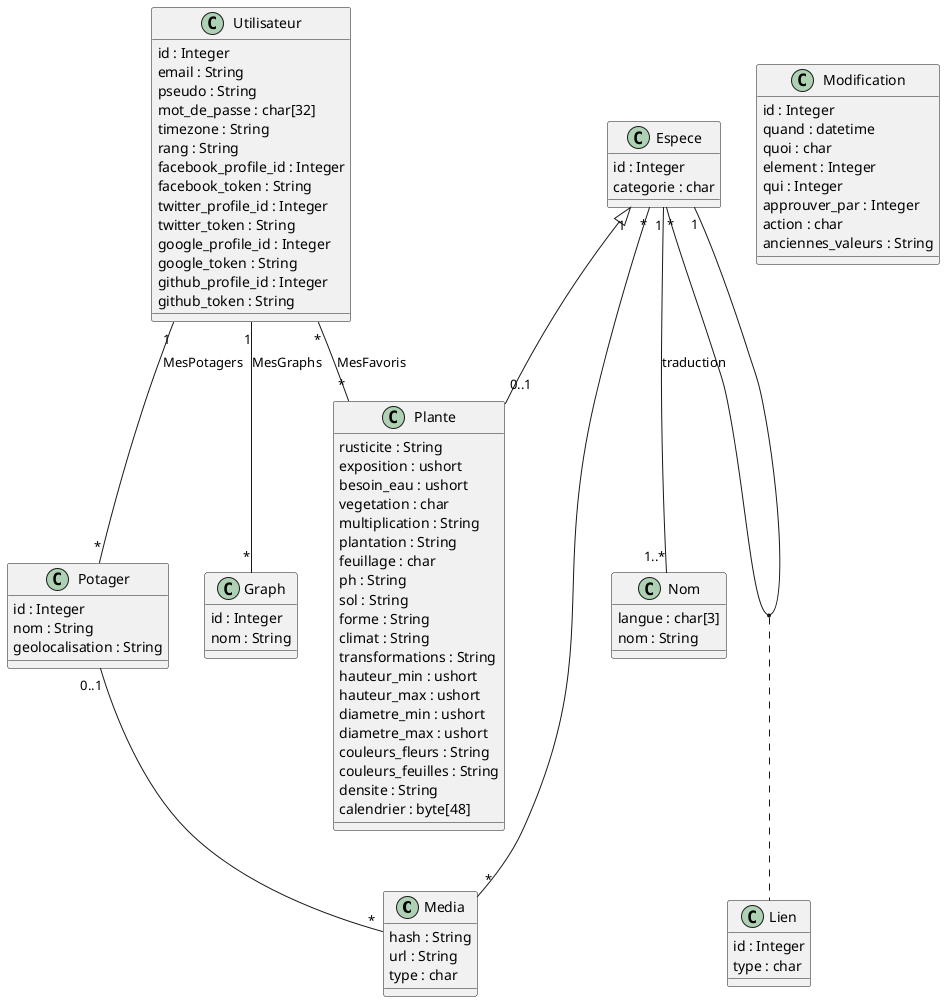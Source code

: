 @startuml Base_de_donnees
' Définition des classes
class Media {
    hash : String
    url : String
    type : char
}
class Potager {
    id : Integer
    nom : String
    /'coordonnées GPS + altitude ==> format à définir
      Pourrait être utile pour un futur service connecté à la météo (pluviométrie, ensoleillement, températures pour éviter gel, ...)
    '/
    geolocalisation : String
}
class Graph {
    id : Integer
    nom : String
}
class Utilisateur {
    id : Integer
    email : String
    pseudo : String
    'SHA256 du mot de passe
    mot_de_passe : char[32]
    'Par exemple : "Europe/Paris", https://en.wikipedia.org/wiki/List_of_tz_database_time_zones
    timezone : String
    /'Rangs qui définit les droits des utilisateurs
        "A" : administrateur
        "E" : peut valider une espèce
        "L" : peut valider un lien
        "M" : peut valider un media
    '/
    rang : String
    'OAuth, les token ont des tailles variables
    'Twitter semble limiter à 50 charactères
    facebook_profile_id : Integer
    facebook_token : String
    twitter_profile_id : Integer
    twitter_token : String
    google_profile_id : Integer
    google_token : String
    github_profile_id : Integer
    github_token : String
}
class Espece {
    id : Integer
    'categorie : P : plant, A : auxiliaire, N : nuisible
    categorie : char
}
'Pour traduire les noms (fra, lat), https://fr.wikipedia.org/wiki/Liste_des_codes_ISO_639-1 (prendre 639-3)
class Nom {
    langue : char[3]
    nom : String
}
class Lien {
    'ID sur le lien pour tracer les modifications
    id : Integer
    /' Relation plante à plante
        "E" : sous-espèce
        "+" : favorise
        "-" : défavorise
        Relation plante à auxiliaire :
        ">" : attire
        Relation nuisible à plante :
        "<" : est attiré par
    '/
    type : char
}
class Plante {
    /'
    R : Résistante (rustique) : Plante résistante au gel. 
    S : À protéger (semi-rustique) : Plante qui supporte la fraîcheur mais qui nécessite une protection contre le gel. 
    F : À rentrer (fragile) : Plante qui craint le froid et qui doit être abritée pendant la saison froide. 
    Rusticité USDA :
    0	a	< -53,9
    0	b	-53,9	-51,1
    1	a	-51,1	-48,3
    1	b	-48,3	-45,6
    2	a	-45,6	-42,8
    2	b	-42,8	-40
    3	a	-40	-37,2
    3	b	-37,2	-34,4
    4	a	-34,4	-31,7
    4	b	-31,7	-28,9
    5	a	-28,9	-26,1
    5	b	-26,1	-23,3
    6	a	-23,3	-20,6
    6	b	-20,6	-17,8
    7	a	-17,8	-15
    7	b	-15	-12,2
    8	a	-12,2	-9,4
    8	b	-9,4	-6,7
    9	a	-6,7	-3,9
    9	b	-3,9	-1,1
    10	a	-1,1	+1,7
    10	b	+1,7	+4,4
    11	a	+4,4	+7,2
    11	b	+7,2	+10
    12	a	+10	+12,8
    12	b	+12,8	+15,6
    13	a	+15,6	+18,3
    13	b	+18,3	+21
    14	a	+21	Max
    '/
    rusticite : String
    /'Echelle de 1 à 5
        "1" : ombre
        "3" : mi-ombre
        "5" : soleil
    '/
    exposition : ushort
    'Besoin en eau : valeur entre 1 et 5 ou 5 représente un fort besoin en eau
    besoin_eau : ushort
    /'Végétation
        2 : bisannuelle : vit 2 ans, la première année se développe, la 2ème année donne ses fruits
        1 : annuelle : plante qui vit moins d'1 an
        V : vivace : vit plus de 2 ans
    '/
    vegetation : char
    /'Chaine comprenant toutes les multiplications possibles pour la plante (ex : GB)
        S : Semis : La plante se reproduit par la plantation de graines. 
        D : Division : Une partie de la racine (rhizome, tubercule) sert à créer de nouvelles pousses. 
        B : Bouturage : Une branche est plantée en terre, où elle produit de nouvelles racines.
        M : Marcottage : La branche n'est pas coupée de la plante mais elle est en partie enfouie dans la terre, où elle développe ses propres racines. 
        G : Greffe : Un fragment de plante est implanté sur une autre plante. 
        I : Impossible : Il n'est pas possible, pour un particulier, de multiplier sa plante. S'il en veut une autre, il lui faut l'acheter auprès d'un professionnel. 
    '/
    multiplication : String
    /'Plantations possibles pour la plante
        T : pleine terre
        B : bac / pot / jardinière
        A : plante aquatique
        O : aquaponie / hydroponie
    '/
    plantation : String
    /'
        C : caduc : la plante caduque ne conserve ses feuilles que quelques mois dans l'année
        S : semi-persistant/semi-caduc : la plante conserve une partie de son feuillage toute l'année, car la majorité du feuillage reste en place durant la période hivernale
        P : persistant : le feuillage dure toute l'année
    '/
    feuillage : char
    /'PH du sol sur lequel il est possible de cultiver la plante
        "L" : Sol alcalin : Le pH est supérieur à 7. Il s'agit principalement des sols calcaires. 
        "N" : Sol neutre : Le pH est compris entre 6,5 et 7,2. La plupart des plantes y poussent correctement. 
        "A" : Sol acide : Le pH est inférieur à 7. Il s'agit principalement des terres de bruyère. 
    '/
    ph : String
    /'Sol sur lequel il est possible de cultiver la plante
        "A" : argileux : comprend plus de 40 % d'argile.
        "L" : limoneux : si accumule plus de 35 % de limon
        "S" : sableux : plux de 60% de sable
        "H" : humifère : riche en humus et en matières organiques
        "C" : calcaire : qui ne retient pas l'eau
    '/
    sol : String
    /'Forme(s) que la plante peut prendre :
        "_" : étalé ou tapissant
        "B" : Buissonnant
        "O" : Arrondi, en boule ou ovale
        "V" : Ouvert ou divergeant
        "^" :  Conique ou pyramidal
        "I" : Élancé ou colonnaire
        "T" : Palme ou parasol
        "R" : Pleureur ou tombant
        "P" : Palissable - L'arbre fruitier se développe selon une forme géométrique grâce à des supports horizontaux. Les branches s'étendent sur deux dimensions seulement.
    '/
    forme : String
    /'Climat dans lequel la plante peut se développer
        "E" : équatorial
        "T" : tropical
        "S" : subtropical
        "D" : désertique
        "O" : océanique
        "C" : continental
        "M" : méditerranéen
        "A" : subartique
        "P" : polaire
    '/
    climat : String
    /'Transformations possible des parties consommables :
        "M" : mellifere, qui produit du miel
        "H" : possibilité de faire de l'huile
        "F" : possibilité de faire de la farine
        "P" : possibilité de faire de la poudre
        "T" : possibilité de créer des teintures
        "S" : sèchable
        "A" : fourragère (pour nourrir les animaux)
    '/
    transformations : String
    'les dimensions suivantes sont en cm
    hauteur_min : ushort
    hauteur_max : ushort
    diametre_min : ushort
    diametre_max : ushort
    'Liste de couleur séparée par des virgules (ex : blanche, rouge)
    couleurs_fleurs : String
    couleurs_feuilles : String
    /'# représente un nombre entier
        Nombre de pieds au m² : #p
        Nombre de tige au cm linéaire : #t
    '/
    densite : String
    '12 (mois) * 4 (évènement) bits dans cet ordre : plantation, floraison, récolte, taille
    calendrier : byte[48]
}
class Modification {
    id : Integer
    quand : datetime
    'E = Espèce, M = Média, L = Lien
    quoi : char
    'ID de l'espèce/média/lien
    element : Integer
    'les champs suivants prennent les ID des utilisateurs
    qui : Integer
    approuver_par : Integer
    'C = création, M = modification, S = suppression
    action : char
    'associations clé-valeur au format JSON (ex : {"feuillage":"C", "ph":"N"} )
    anciennes_valeurs : String
}
' Relations
Espece "*" -- "1" Espece
(Espece, Espece) .. Lien
Espece "1" <|-- "0..1" Plante
Espece "*" -- "*" Media
Espece "1" -- "1..*" Nom : traduction
Potager "0..1" -- "*" Media
Utilisateur "1" -- "*" Potager : MesPotagers
Utilisateur "*" -- "*" Plante : MesFavoris
Utilisateur "1" -- "*" Graph : MesGraphs
/'TODO
- gérer la partie spaciale
'/
@enduml